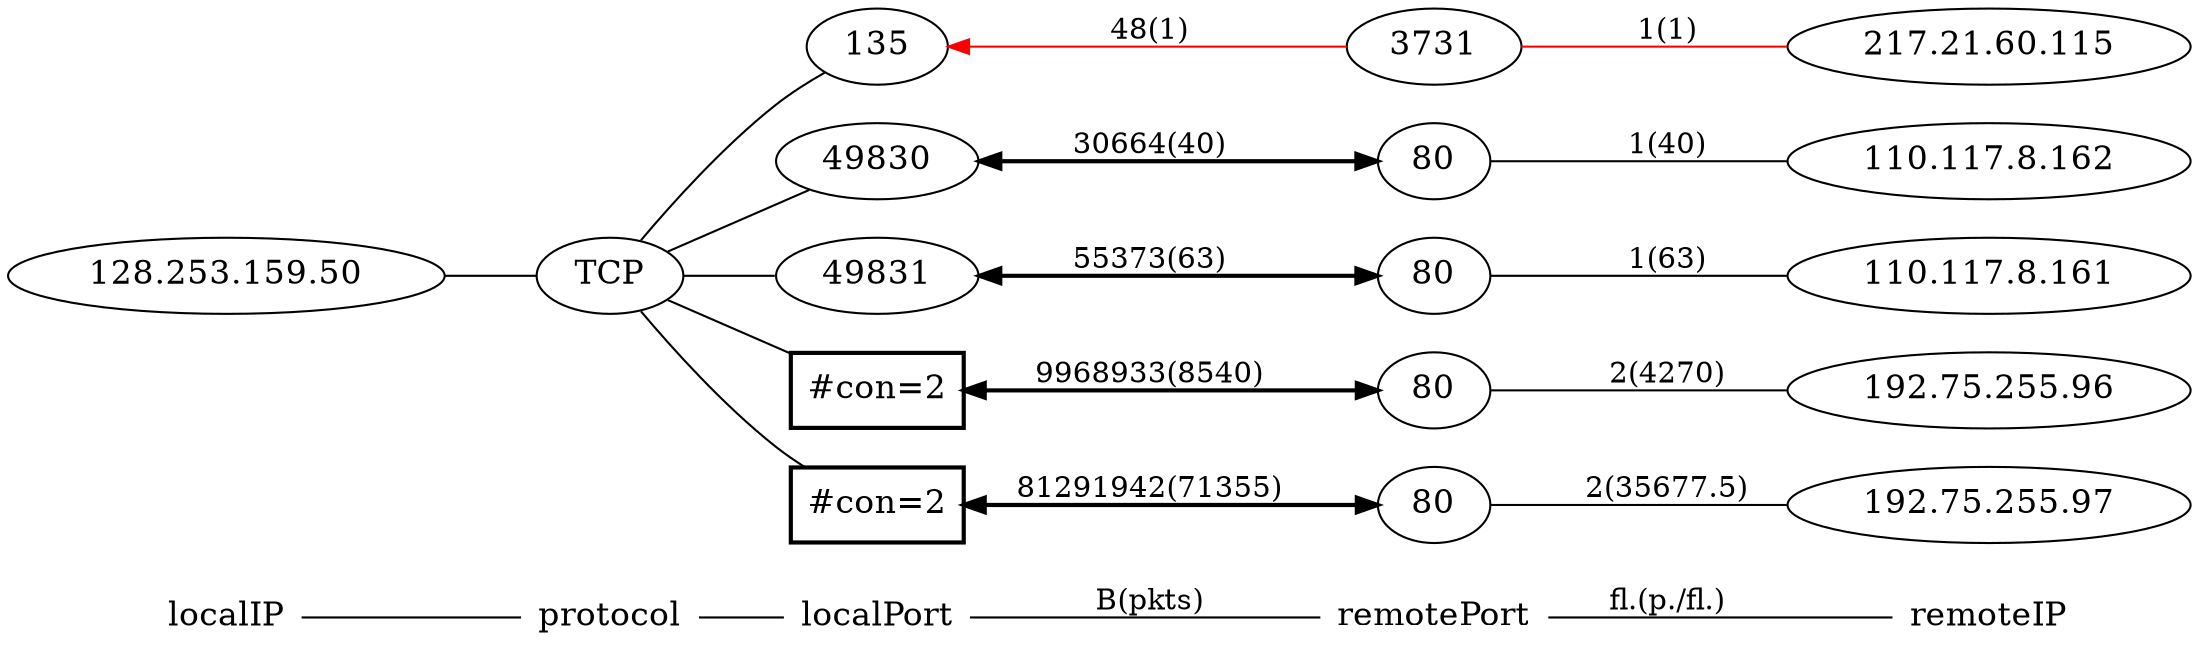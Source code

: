 graph G { /* Created by hpg2dot3() */
rankdir=LR;
node[shape=plaintext,fontsize=16];
"localIP"--"protocol"--"localPort""localPort"--"remotePort"[label="B(pkts)"]"remotePort"--"remoteIP"[label="fl.(p./fl.)"]
node[shape=ellipse];
{rank=same;"localIP";k1_2164105010;}
k1_2164105010[label="128.253.159.50"];
k1_2164105010--k2_6;
{rank=same;"protocol";k2_6;}
k2_6[label="TCP"];
k2_6--k3_268435591;
k2_6--k3_268485286;
k2_6--k3_268485287;
k2_6--k3_268828674;
k2_6--k3_269025282;
{rank=same;"localPort";k3_268485286;k3_268435591;k3_269025282;k3_268485287;k3_268828674;}
k3_268485286[label="49830"];
k3_268435591[label="135"];
k3_269025282[label="#con=2", shape=box, style=bold];
k3_268485287[label="49831"];
k3_268828674[label="#con=2", shape=box, style=bold];
k3_268435591--k4_1342312083[dir=back, color=red][label="48(1)"];
k3_268485286--k4_268501072[style=bold,dir=both][label="30664(40)"];
k3_268485287--k4_268435536[style=bold,dir=both][label="55373(63)"];
k3_269025282--k4_268632144[style=bold,dir=both][label="81291942(71355)"];
k3_268828674--k4_268697680[style=bold,dir=both][label="9968933(8540)"];
{rank=same;"remotePort";k4_268501072;k4_268632144;k4_268697680;k4_268435536;k4_1342312083;}
k4_268501072[label="80"];
k4_268632144[label="80"];
k4_268697680[label="80"];
k4_268435536[label="80"];
k4_1342312083[label="3731"];
k4_268697680--k5_3226206048[label="2(4270)"];
k4_1342312083--k5_3642047603[color=red][label="1(1)"];
k4_268435536--k5_1853163681[label="1(63)"];
k4_268501072--k5_1853163682[label="1(40)"];
k4_268632144--k5_3226206049[label="2(35677.5)"];
{rank=same;"remoteIP";k5_3226206048;k5_3642047603;k5_1853163682;k5_1853163681;k5_3226206049;}
k5_3226206048[label="192.75.255.96"];
k5_3642047603[label="217.21.60.115"];
k5_1853163682[label="110.117.8.162"];
k5_1853163681[label="110.117.8.161"];
k5_3226206049[label="192.75.255.97"];
}
